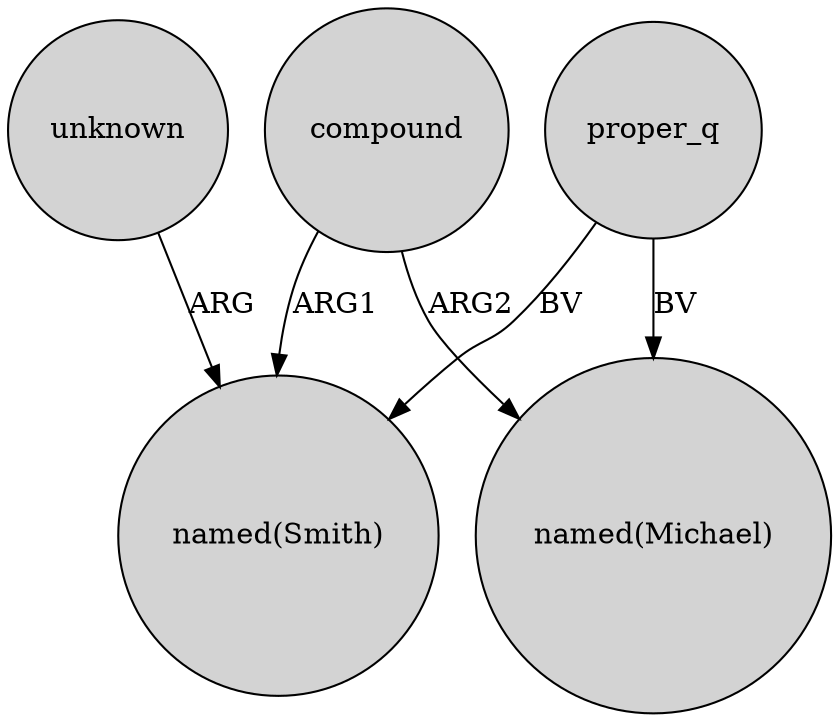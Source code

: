 digraph {
	node [shape=circle style=filled]
	unknown -> "named(Smith)" [label=ARG]
	proper_q -> "named(Smith)" [label=BV]
	compound -> "named(Smith)" [label=ARG1]
	proper_q -> "named(Michael)" [label=BV]
	compound -> "named(Michael)" [label=ARG2]
}
